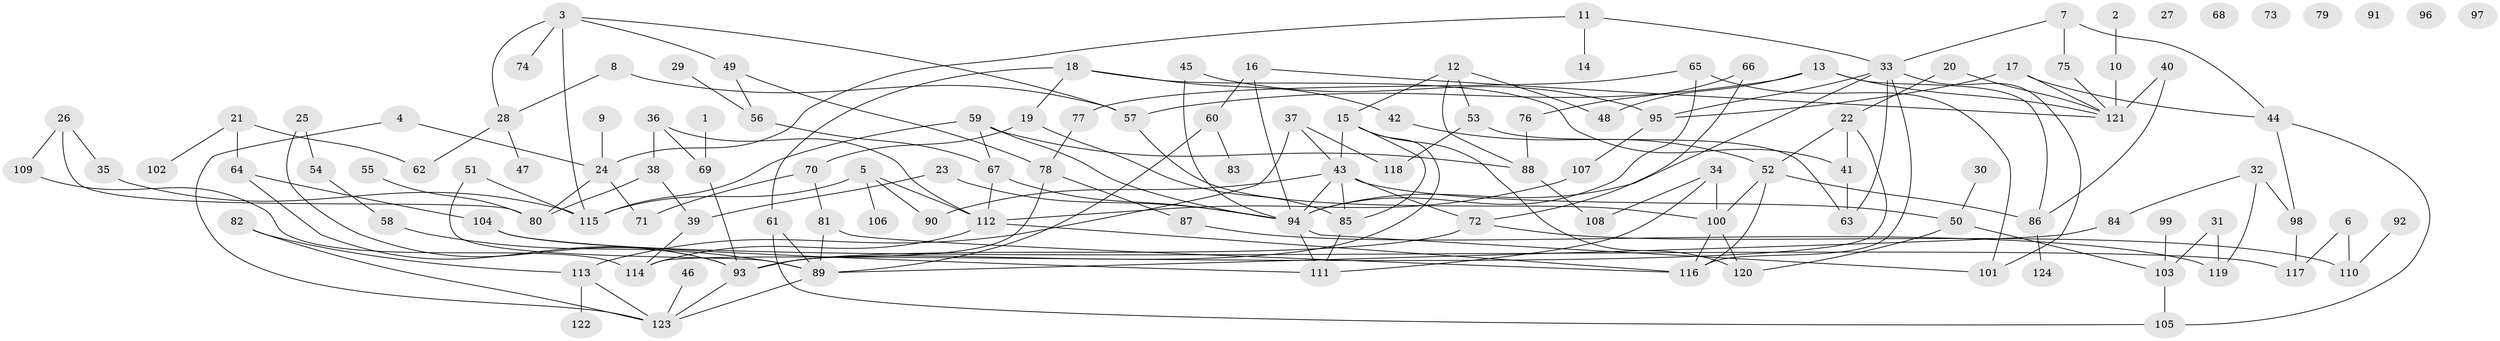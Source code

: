 // coarse degree distribution, {4: 0.2545454545454545, 5: 0.07272727272727272, 3: 0.2727272727272727, 7: 0.07272727272727272, 2: 0.2, 6: 0.07272727272727272, 8: 0.03636363636363636, 1: 0.01818181818181818}
// Generated by graph-tools (version 1.1) at 2025/35/03/04/25 23:35:50]
// undirected, 124 vertices, 178 edges
graph export_dot {
  node [color=gray90,style=filled];
  1;
  2;
  3;
  4;
  5;
  6;
  7;
  8;
  9;
  10;
  11;
  12;
  13;
  14;
  15;
  16;
  17;
  18;
  19;
  20;
  21;
  22;
  23;
  24;
  25;
  26;
  27;
  28;
  29;
  30;
  31;
  32;
  33;
  34;
  35;
  36;
  37;
  38;
  39;
  40;
  41;
  42;
  43;
  44;
  45;
  46;
  47;
  48;
  49;
  50;
  51;
  52;
  53;
  54;
  55;
  56;
  57;
  58;
  59;
  60;
  61;
  62;
  63;
  64;
  65;
  66;
  67;
  68;
  69;
  70;
  71;
  72;
  73;
  74;
  75;
  76;
  77;
  78;
  79;
  80;
  81;
  82;
  83;
  84;
  85;
  86;
  87;
  88;
  89;
  90;
  91;
  92;
  93;
  94;
  95;
  96;
  97;
  98;
  99;
  100;
  101;
  102;
  103;
  104;
  105;
  106;
  107;
  108;
  109;
  110;
  111;
  112;
  113;
  114;
  115;
  116;
  117;
  118;
  119;
  120;
  121;
  122;
  123;
  124;
  1 -- 69;
  2 -- 10;
  3 -- 28;
  3 -- 49;
  3 -- 57;
  3 -- 74;
  3 -- 115;
  4 -- 24;
  4 -- 123;
  5 -- 90;
  5 -- 106;
  5 -- 112;
  5 -- 115;
  6 -- 110;
  6 -- 117;
  7 -- 33;
  7 -- 44;
  7 -- 75;
  8 -- 28;
  8 -- 57;
  9 -- 24;
  10 -- 121;
  11 -- 14;
  11 -- 24;
  11 -- 33;
  12 -- 15;
  12 -- 48;
  12 -- 53;
  12 -- 88;
  13 -- 48;
  13 -- 57;
  13 -- 86;
  13 -- 121;
  15 -- 43;
  15 -- 85;
  15 -- 93;
  15 -- 120;
  16 -- 60;
  16 -- 94;
  16 -- 121;
  17 -- 44;
  17 -- 95;
  17 -- 121;
  18 -- 19;
  18 -- 41;
  18 -- 42;
  18 -- 61;
  19 -- 70;
  19 -- 85;
  20 -- 22;
  20 -- 121;
  21 -- 62;
  21 -- 64;
  21 -- 102;
  22 -- 41;
  22 -- 52;
  22 -- 114;
  23 -- 39;
  23 -- 94;
  24 -- 71;
  24 -- 80;
  25 -- 54;
  25 -- 93;
  26 -- 35;
  26 -- 80;
  26 -- 109;
  28 -- 47;
  28 -- 62;
  29 -- 56;
  30 -- 50;
  31 -- 103;
  31 -- 119;
  32 -- 84;
  32 -- 98;
  32 -- 119;
  33 -- 63;
  33 -- 94;
  33 -- 95;
  33 -- 101;
  33 -- 116;
  34 -- 100;
  34 -- 108;
  34 -- 111;
  35 -- 115;
  36 -- 38;
  36 -- 69;
  36 -- 112;
  37 -- 43;
  37 -- 113;
  37 -- 118;
  38 -- 39;
  38 -- 80;
  39 -- 114;
  40 -- 86;
  40 -- 121;
  41 -- 63;
  42 -- 52;
  43 -- 50;
  43 -- 72;
  43 -- 85;
  43 -- 90;
  43 -- 94;
  44 -- 98;
  44 -- 105;
  45 -- 94;
  45 -- 95;
  46 -- 123;
  49 -- 56;
  49 -- 78;
  50 -- 103;
  50 -- 120;
  51 -- 89;
  51 -- 115;
  52 -- 86;
  52 -- 100;
  52 -- 116;
  53 -- 63;
  53 -- 118;
  54 -- 58;
  55 -- 80;
  56 -- 67;
  57 -- 100;
  58 -- 89;
  59 -- 67;
  59 -- 88;
  59 -- 94;
  59 -- 115;
  60 -- 83;
  60 -- 89;
  61 -- 89;
  61 -- 105;
  64 -- 93;
  64 -- 104;
  65 -- 77;
  65 -- 94;
  65 -- 101;
  66 -- 72;
  66 -- 76;
  67 -- 94;
  67 -- 112;
  69 -- 93;
  70 -- 71;
  70 -- 81;
  72 -- 93;
  72 -- 110;
  75 -- 121;
  76 -- 88;
  77 -- 78;
  78 -- 87;
  78 -- 93;
  81 -- 89;
  81 -- 116;
  82 -- 113;
  82 -- 123;
  84 -- 89;
  85 -- 111;
  86 -- 124;
  87 -- 119;
  88 -- 108;
  89 -- 123;
  92 -- 110;
  93 -- 123;
  94 -- 101;
  94 -- 111;
  95 -- 107;
  98 -- 117;
  99 -- 103;
  100 -- 116;
  100 -- 120;
  103 -- 105;
  104 -- 111;
  104 -- 117;
  107 -- 112;
  109 -- 114;
  112 -- 114;
  112 -- 116;
  113 -- 122;
  113 -- 123;
}
